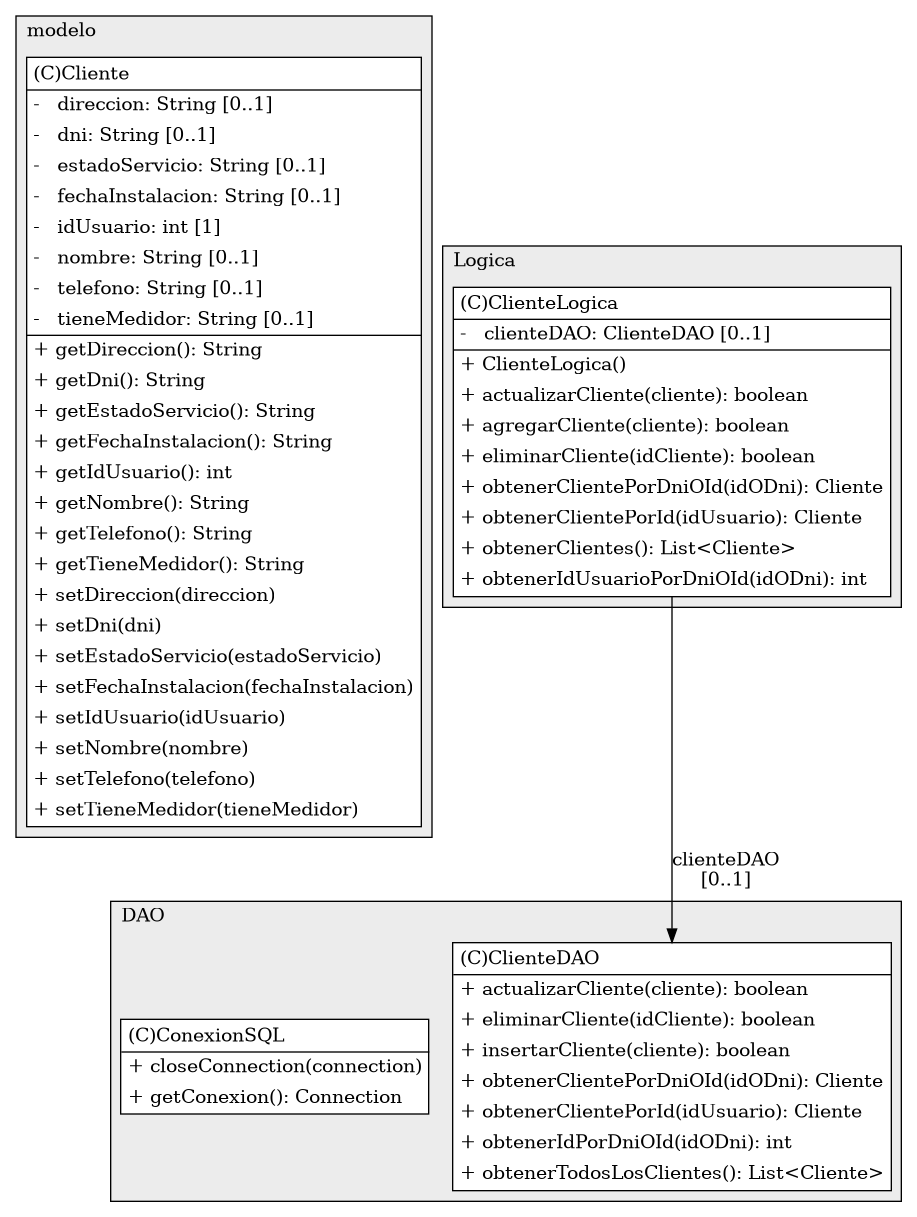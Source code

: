 @startuml

/' diagram meta data start
config=StructureConfiguration;
{
  "projectClassification": {
    "searchMode": "OpenProject", // OpenProject, AllProjects
    "includedProjects": "",
    "pathEndKeywords": "*.impl",
    "isClientPath": "",
    "isClientName": "",
    "isTestPath": "",
    "isTestName": "",
    "isMappingPath": "",
    "isMappingName": "",
    "isDataAccessPath": "",
    "isDataAccessName": "",
    "isDataStructurePath": "",
    "isDataStructureName": "",
    "isInterfaceStructuresPath": "",
    "isInterfaceStructuresName": "",
    "isEntryPointPath": "",
    "isEntryPointName": "",
    "treatFinalFieldsAsMandatory": false
  },
  "graphRestriction": {
    "classPackageExcludeFilter": "",
    "classPackageIncludeFilter": "",
    "classNameExcludeFilter": "",
    "classNameIncludeFilter": "",
    "methodNameExcludeFilter": "",
    "methodNameIncludeFilter": "",
    "removeByInheritance": "", // inheritance/annotation based filtering is done in a second step
    "removeByAnnotation": "",
    "removeByClassPackage": "", // cleanup the graph after inheritance/annotation based filtering is done
    "removeByClassName": "",
    "cutMappings": false,
    "cutEnum": false,
    "cutTests": true,
    "cutClient": true,
    "cutDataAccess": false,
    "cutInterfaceStructures": false,
    "cutDataStructures": false,
    "cutGetterAndSetter": false,
    "cutConstructors": false
  },
  "graphTraversal": {
    "forwardDepth": 3,
    "backwardDepth": 3,
    "classPackageExcludeFilter": "",
    "classPackageIncludeFilter": "",
    "classNameExcludeFilter": "",
    "classNameIncludeFilter": "",
    "methodNameExcludeFilter": "",
    "methodNameIncludeFilter": "",
    "hideMappings": false,
    "hideDataStructures": false,
    "hidePrivateMethods": true,
    "hideInterfaceCalls": true, // indirection: implementation -> interface (is hidden) -> implementation
    "onlyShowApplicationEntryPoints": false, // root node is included
    "useMethodCallsForStructureDiagram": "ForwardOnly" // ForwardOnly, BothDirections, No
  },
  "details": {
    "aggregation": "GroupByClass", // ByClass, GroupByClass, None
    "showClassGenericTypes": true,
    "showMethods": true,
    "showMethodParameterNames": true,
    "showMethodParameterTypes": false,
    "showMethodReturnType": true,
    "showPackageLevels": 3,
    "showDetailedClassStructure": true
  },
  "rootClass": "Logica.ClienteLogica",
  "extensionCallbackMethod": "" // qualified.class.name#methodName - signature: public static String method(String)
}
diagram meta data end '/



digraph g {
    rankdir="TB"
    splines=polyline
    

'nodes 
subgraph cluster_1068799386 { 
   	label=modelo
	labeljust=l
	fillcolor="#ececec"
	style=filled
   
   Cliente1068799386[
	label=<<TABLE BORDER="1" CELLBORDER="0" CELLPADDING="4" CELLSPACING="0">
<TR><TD ALIGN="LEFT" >(C)Cliente</TD></TR>
<HR/>
<TR><TD ALIGN="LEFT" >-   direccion: String [0..1]</TD></TR>
<TR><TD ALIGN="LEFT" >-   dni: String [0..1]</TD></TR>
<TR><TD ALIGN="LEFT" >-   estadoServicio: String [0..1]</TD></TR>
<TR><TD ALIGN="LEFT" >-   fechaInstalacion: String [0..1]</TD></TR>
<TR><TD ALIGN="LEFT" >-   idUsuario: int [1]</TD></TR>
<TR><TD ALIGN="LEFT" >-   nombre: String [0..1]</TD></TR>
<TR><TD ALIGN="LEFT" >-   telefono: String [0..1]</TD></TR>
<TR><TD ALIGN="LEFT" >-   tieneMedidor: String [0..1]</TD></TR>
<HR/>
<TR><TD ALIGN="LEFT" >+ getDireccion(): String</TD></TR>
<TR><TD ALIGN="LEFT" >+ getDni(): String</TD></TR>
<TR><TD ALIGN="LEFT" >+ getEstadoServicio(): String</TD></TR>
<TR><TD ALIGN="LEFT" >+ getFechaInstalacion(): String</TD></TR>
<TR><TD ALIGN="LEFT" >+ getIdUsuario(): int</TD></TR>
<TR><TD ALIGN="LEFT" >+ getNombre(): String</TD></TR>
<TR><TD ALIGN="LEFT" >+ getTelefono(): String</TD></TR>
<TR><TD ALIGN="LEFT" >+ getTieneMedidor(): String</TD></TR>
<TR><TD ALIGN="LEFT" >+ setDireccion(direccion)</TD></TR>
<TR><TD ALIGN="LEFT" >+ setDni(dni)</TD></TR>
<TR><TD ALIGN="LEFT" >+ setEstadoServicio(estadoServicio)</TD></TR>
<TR><TD ALIGN="LEFT" >+ setFechaInstalacion(fechaInstalacion)</TD></TR>
<TR><TD ALIGN="LEFT" >+ setIdUsuario(idUsuario)</TD></TR>
<TR><TD ALIGN="LEFT" >+ setNombre(nombre)</TD></TR>
<TR><TD ALIGN="LEFT" >+ setTelefono(telefono)</TD></TR>
<TR><TD ALIGN="LEFT" >+ setTieneMedidor(tieneMedidor)</TD></TR>
</TABLE>>
	style=filled
	margin=0
	shape=plaintext
	fillcolor="#FFFFFF"
];
} 

subgraph cluster_2013468445 { 
   	label=Logica
	labeljust=l
	fillcolor="#ececec"
	style=filled
   
   ClienteLogica2013468445[
	label=<<TABLE BORDER="1" CELLBORDER="0" CELLPADDING="4" CELLSPACING="0">
<TR><TD ALIGN="LEFT" >(C)ClienteLogica</TD></TR>
<HR/>
<TR><TD ALIGN="LEFT" >-   clienteDAO: ClienteDAO [0..1]</TD></TR>
<HR/>
<TR><TD ALIGN="LEFT" >+ ClienteLogica()</TD></TR>
<TR><TD ALIGN="LEFT" >+ actualizarCliente(cliente): boolean</TD></TR>
<TR><TD ALIGN="LEFT" >+ agregarCliente(cliente): boolean</TD></TR>
<TR><TD ALIGN="LEFT" >+ eliminarCliente(idCliente): boolean</TD></TR>
<TR><TD ALIGN="LEFT" >+ obtenerClientePorDniOId(idODni): Cliente</TD></TR>
<TR><TD ALIGN="LEFT" >+ obtenerClientePorId(idUsuario): Cliente</TD></TR>
<TR><TD ALIGN="LEFT" >+ obtenerClientes(): List&lt;Cliente&gt;</TD></TR>
<TR><TD ALIGN="LEFT" >+ obtenerIdUsuarioPorDniOId(idODni): int</TD></TR>
</TABLE>>
	style=filled
	margin=0
	shape=plaintext
	fillcolor="#FFFFFF"
];
} 

subgraph cluster_67442 { 
   	label=DAO
	labeljust=l
	fillcolor="#ececec"
	style=filled
   
   ClienteDAO67442[
	label=<<TABLE BORDER="1" CELLBORDER="0" CELLPADDING="4" CELLSPACING="0">
<TR><TD ALIGN="LEFT" >(C)ClienteDAO</TD></TR>
<HR/>
<TR><TD ALIGN="LEFT" >+ actualizarCliente(cliente): boolean</TD></TR>
<TR><TD ALIGN="LEFT" >+ eliminarCliente(idCliente): boolean</TD></TR>
<TR><TD ALIGN="LEFT" >+ insertarCliente(cliente): boolean</TD></TR>
<TR><TD ALIGN="LEFT" >+ obtenerClientePorDniOId(idODni): Cliente</TD></TR>
<TR><TD ALIGN="LEFT" >+ obtenerClientePorId(idUsuario): Cliente</TD></TR>
<TR><TD ALIGN="LEFT" >+ obtenerIdPorDniOId(idODni): int</TD></TR>
<TR><TD ALIGN="LEFT" >+ obtenerTodosLosClientes(): List&lt;Cliente&gt;</TD></TR>
</TABLE>>
	style=filled
	margin=0
	shape=plaintext
	fillcolor="#FFFFFF"
];

ConexionSQL67442[
	label=<<TABLE BORDER="1" CELLBORDER="0" CELLPADDING="4" CELLSPACING="0">
<TR><TD ALIGN="LEFT" >(C)ConexionSQL</TD></TR>
<HR/>
<TR><TD ALIGN="LEFT" >+ closeConnection(connection)</TD></TR>
<TR><TD ALIGN="LEFT" >+ getConexion(): Connection</TD></TR>
</TABLE>>
	style=filled
	margin=0
	shape=plaintext
	fillcolor="#FFFFFF"
];
} 

'edges    
ClienteLogica2013468445 -> ClienteDAO67442[label="clienteDAO
[0..1]"];
    
}
@enduml
